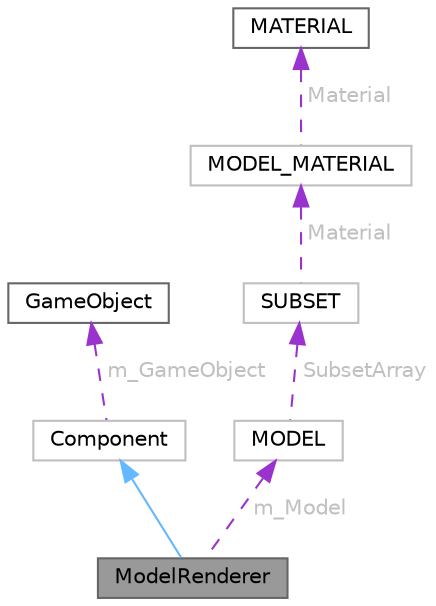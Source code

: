 digraph "ModelRenderer"
{
 // LATEX_PDF_SIZE
  bgcolor="transparent";
  edge [fontname=Helvetica,fontsize=10,labelfontname=Helvetica,labelfontsize=10];
  node [fontname=Helvetica,fontsize=10,shape=box,height=0.2,width=0.4];
  Node1 [id="Node000001",label="ModelRenderer",height=0.2,width=0.4,color="gray40", fillcolor="grey60", style="filled", fontcolor="black",tooltip="モデルの描画コンポーネント"];
  Node2 -> Node1 [id="edge1_Node000001_Node000002",dir="back",color="steelblue1",style="solid",tooltip=" "];
  Node2 [id="Node000002",label="Component",height=0.2,width=0.4,color="grey75", fillcolor="white", style="filled",URL="$class_component.html",tooltip=" "];
  Node3 -> Node2 [id="edge2_Node000002_Node000003",dir="back",color="darkorchid3",style="dashed",tooltip=" ",label=" m_GameObject",fontcolor="grey" ];
  Node3 [id="Node000003",label="GameObject",height=0.2,width=0.4,color="gray40", fillcolor="white", style="filled",URL="$class_game_object.html",tooltip="ゲームオブジェクトの基本クラスです。"];
  Node4 -> Node1 [id="edge3_Node000001_Node000004",dir="back",color="darkorchid3",style="dashed",tooltip=" ",label=" m_Model",fontcolor="grey" ];
  Node4 [id="Node000004",label="MODEL",height=0.2,width=0.4,color="grey75", fillcolor="white", style="filled",URL="$struct_m_o_d_e_l.html",tooltip=" "];
  Node5 -> Node4 [id="edge4_Node000004_Node000005",dir="back",color="darkorchid3",style="dashed",tooltip=" ",label=" SubsetArray",fontcolor="grey" ];
  Node5 [id="Node000005",label="SUBSET",height=0.2,width=0.4,color="grey75", fillcolor="white", style="filled",URL="$struct_s_u_b_s_e_t.html",tooltip=" "];
  Node6 -> Node5 [id="edge5_Node000005_Node000006",dir="back",color="darkorchid3",style="dashed",tooltip=" ",label=" Material",fontcolor="grey" ];
  Node6 [id="Node000006",label="MODEL_MATERIAL",height=0.2,width=0.4,color="grey75", fillcolor="white", style="filled",URL="$struct_m_o_d_e_l___m_a_t_e_r_i_a_l.html",tooltip=" "];
  Node7 -> Node6 [id="edge6_Node000006_Node000007",dir="back",color="darkorchid3",style="dashed",tooltip=" ",label=" Material",fontcolor="grey" ];
  Node7 [id="Node000007",label="MATERIAL",height=0.2,width=0.4,color="gray40", fillcolor="white", style="filled",URL="$struct_m_a_t_e_r_i_a_l.html",tooltip="マテリアルの構造体"];
}
